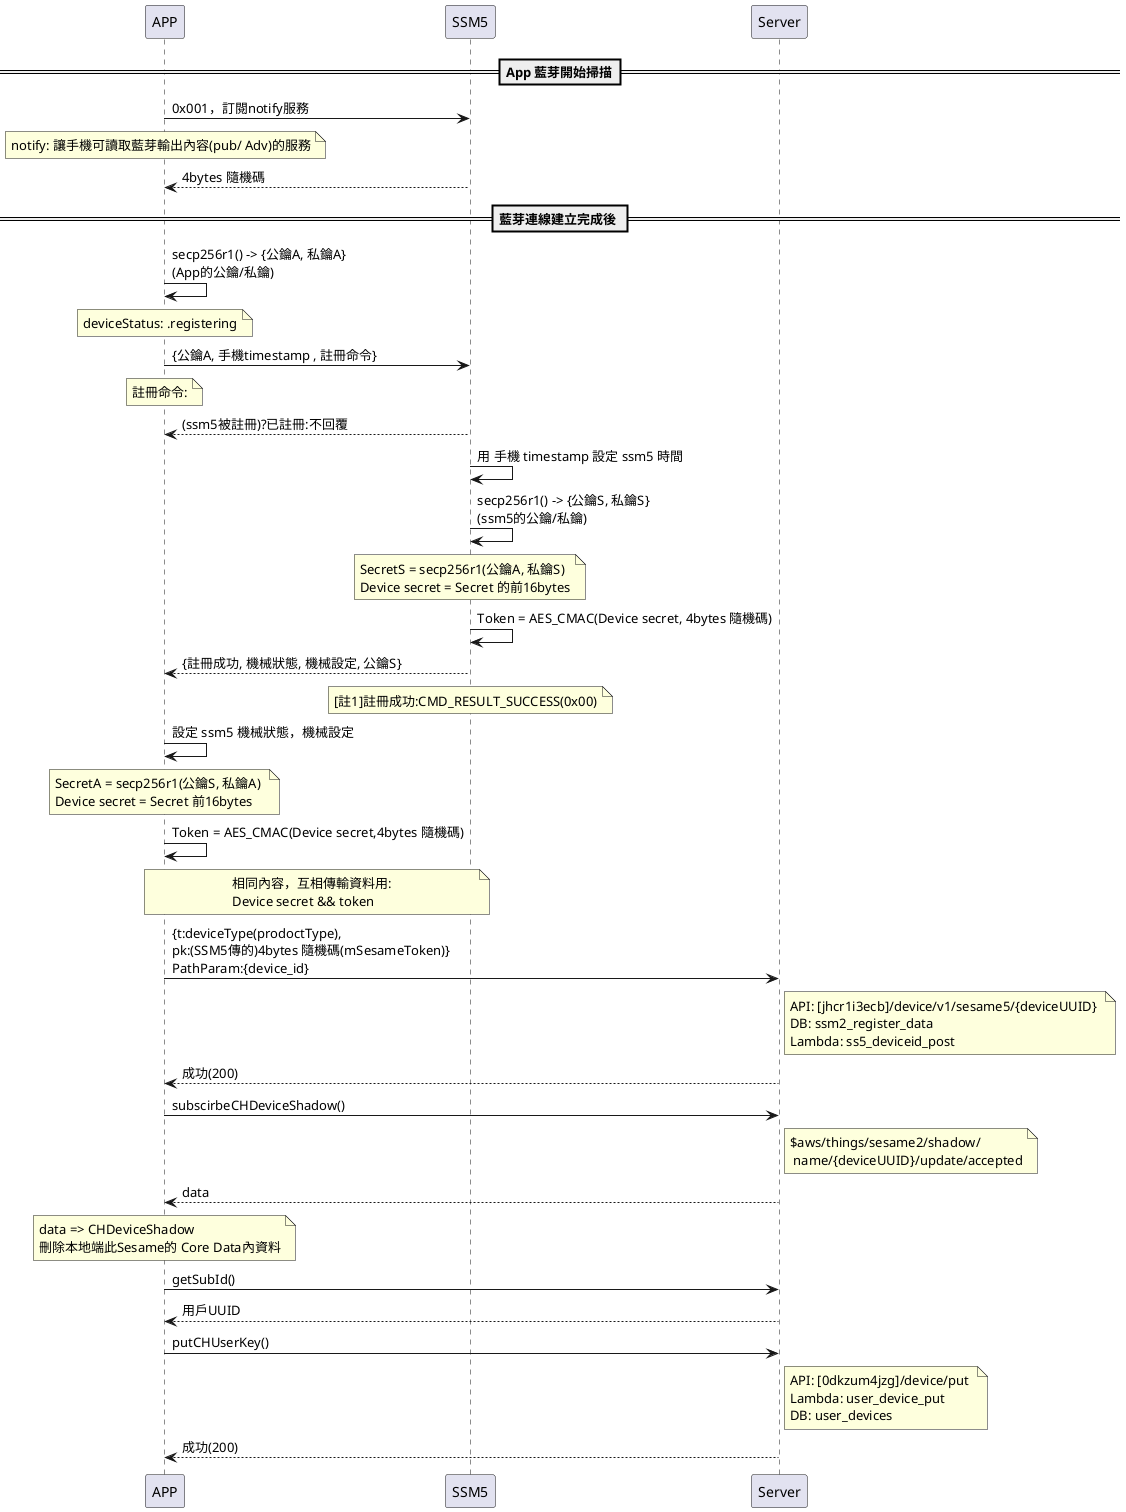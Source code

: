@startuml

== App 藍芽開始掃描==
APP -> SSM5: 0x001，訂閱notify服務
note over APP: notify: 讓手機可讀取藍芽輸出內容(pub/ Adv)的服務
SSM5 --> APP: 4bytes 隨機碼
== 藍芽連線建立完成後 ==

APP -> APP: secp256r1() -> {公鑰A, 私鑰A} \n(App的公鑰/私鑰)
note over APP : deviceStatus: .registering
APP -> SSM5: {公鑰A, 手機timestamp , 註冊命令}
note over APP: 註冊命令:
SSM5--> APP: (ssm5被註冊)?已註冊:不回覆

SSM5 -> SSM5: 用 手機 timestamp 設定 ssm5 時間
SSM5 -> SSM5: secp256r1() -> {公鑰S, 私鑰S} \n(ssm5的公鑰/私鑰)
note over SSM5: SecretS = secp256r1(公鑰A, 私鑰S)\nDevice secret = Secret 的前16bytes
SSM5 -> SSM5: Token = AES_CMAC(Device secret, 4bytes 隨機碼)
SSM5 --> APP: {註冊成功, 機械狀態, 機械設定, 公鑰S}
note over SSM5: [註1]註冊成功:CMD_RESULT_SUCCESS(0x00)

APP -> APP: 設定 ssm5 機械狀態，機械設定
note over APP: SecretA = secp256r1(公鑰S, 私鑰A) \nDevice secret = Secret 前16bytes
APP -> APP: Token = AES_CMAC(Device secret,4bytes 隨機碼)
note over APP, SSM5: 相同內容，互相傳輸資料用:\nDevice secret && token
APP -> Server: {t:deviceType(prodoctType),\npk:(SSM5傳的)4bytes 隨機碼(mSesameToken)}\nPathParam:{device_id}
note right of Server: API: [jhcr1i3ecb]/device/v1/sesame5/{deviceUUID} \nDB: ssm2_register_data \nLambda: ss5_deviceid_post
Server --> APP: 成功(200)

APP -> Server: subscirbeCHDeviceShadow()
note right of Server: $aws/things/sesame2/shadow/\n name/{deviceUUID}/update/accepted
Server --> APP: data
note over APP: data => CHDeviceShadow \n刪除本地端此Sesame的 Core Data內資料

APP -> Server: getSubId()
Server --> APP: 用戶UUID
APP -> Server: putCHUserKey() 
note right of Server: API: [0dkzum4jzg]/device/put \nLambda: user_device_put \nDB: user_devices
Server --> APP: 成功(200) 


@enduml